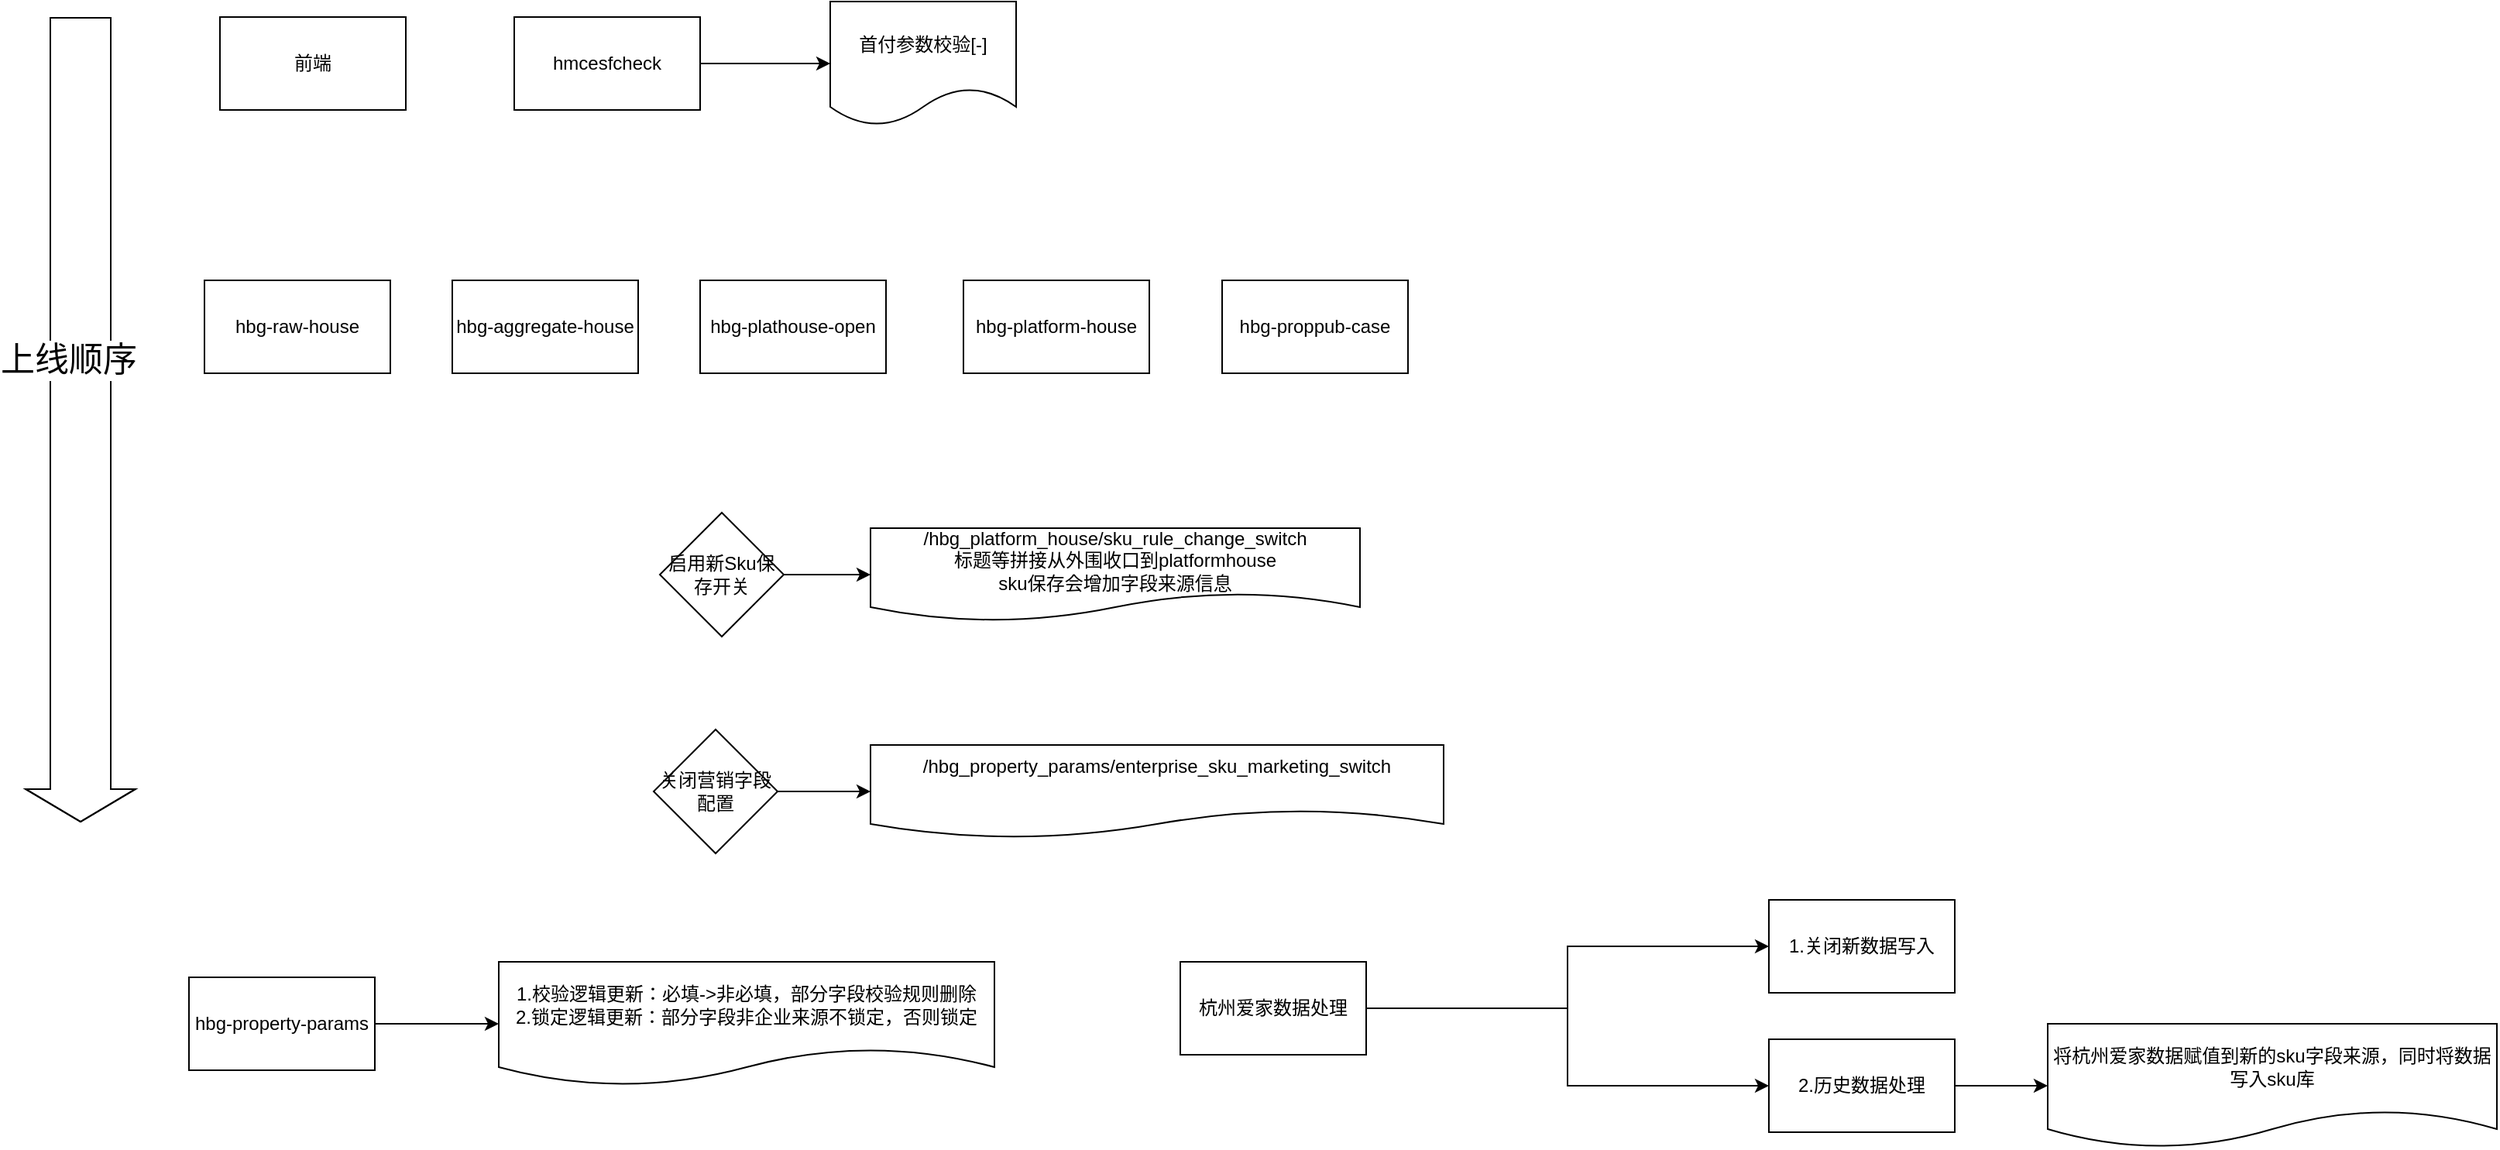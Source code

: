 <mxfile version="20.7.4" type="github">
  <diagram id="y_53rAG5DGesoi1Buwiy" name="Page-1">
    <mxGraphModel dx="2020" dy="739" grid="1" gridSize="10" guides="1" tooltips="1" connect="1" arrows="1" fold="1" page="1" pageScale="1" pageWidth="827" pageHeight="1169" math="0" shadow="0">
      <root>
        <mxCell id="0" />
        <mxCell id="1" parent="0" />
        <mxCell id="_C74lV_GxV1o3IRPBV0W-9" value="" style="edgeStyle=orthogonalEdgeStyle;rounded=0;orthogonalLoop=1;jettySize=auto;html=1;" edge="1" parent="1" source="_C74lV_GxV1o3IRPBV0W-1" target="_C74lV_GxV1o3IRPBV0W-8">
          <mxGeometry relative="1" as="geometry" />
        </mxCell>
        <mxCell id="_C74lV_GxV1o3IRPBV0W-1" value="hmcesfcheck" style="rounded=0;whiteSpace=wrap;html=1;" vertex="1" parent="1">
          <mxGeometry x="320" y="100" width="120" height="60" as="geometry" />
        </mxCell>
        <mxCell id="_C74lV_GxV1o3IRPBV0W-2" value="hbg-aggregate-house" style="rounded=0;whiteSpace=wrap;html=1;" vertex="1" parent="1">
          <mxGeometry x="280" y="270" width="120" height="60" as="geometry" />
        </mxCell>
        <mxCell id="_C74lV_GxV1o3IRPBV0W-3" value="hbg-platform-house" style="rounded=0;whiteSpace=wrap;html=1;" vertex="1" parent="1">
          <mxGeometry x="610" y="270" width="120" height="60" as="geometry" />
        </mxCell>
        <mxCell id="_C74lV_GxV1o3IRPBV0W-4" value="hbg-plathouse-open" style="rounded=0;whiteSpace=wrap;html=1;" vertex="1" parent="1">
          <mxGeometry x="440" y="270" width="120" height="60" as="geometry" />
        </mxCell>
        <mxCell id="_C74lV_GxV1o3IRPBV0W-12" value="" style="edgeStyle=orthogonalEdgeStyle;rounded=0;orthogonalLoop=1;jettySize=auto;html=1;" edge="1" parent="1" source="_C74lV_GxV1o3IRPBV0W-5" target="_C74lV_GxV1o3IRPBV0W-11">
          <mxGeometry relative="1" as="geometry" />
        </mxCell>
        <mxCell id="_C74lV_GxV1o3IRPBV0W-5" value="hbg-property-params" style="rounded=0;whiteSpace=wrap;html=1;" vertex="1" parent="1">
          <mxGeometry x="110" y="720" width="120" height="60" as="geometry" />
        </mxCell>
        <mxCell id="_C74lV_GxV1o3IRPBV0W-6" value="hbg-proppub-case" style="rounded=0;whiteSpace=wrap;html=1;" vertex="1" parent="1">
          <mxGeometry x="777" y="270" width="120" height="60" as="geometry" />
        </mxCell>
        <mxCell id="_C74lV_GxV1o3IRPBV0W-7" value="hbg-raw-house" style="rounded=0;whiteSpace=wrap;html=1;" vertex="1" parent="1">
          <mxGeometry x="120" y="270" width="120" height="60" as="geometry" />
        </mxCell>
        <mxCell id="_C74lV_GxV1o3IRPBV0W-8" value="首付参数校验[-]" style="shape=document;whiteSpace=wrap;html=1;boundedLbl=1;rounded=0;" vertex="1" parent="1">
          <mxGeometry x="524" y="90" width="120" height="80" as="geometry" />
        </mxCell>
        <mxCell id="_C74lV_GxV1o3IRPBV0W-20" value="" style="edgeStyle=orthogonalEdgeStyle;rounded=0;orthogonalLoop=1;jettySize=auto;html=1;strokeColor=default;strokeWidth=1;fontSize=12;" edge="1" parent="1" source="_C74lV_GxV1o3IRPBV0W-10" target="_C74lV_GxV1o3IRPBV0W-19">
          <mxGeometry relative="1" as="geometry" />
        </mxCell>
        <mxCell id="_C74lV_GxV1o3IRPBV0W-10" value="启用新Sku保存开关" style="rhombus;whiteSpace=wrap;html=1;" vertex="1" parent="1">
          <mxGeometry x="414" y="420" width="80" height="80" as="geometry" />
        </mxCell>
        <mxCell id="_C74lV_GxV1o3IRPBV0W-11" value="1.校验逻辑更新：必填-&amp;gt;非必填，部分字段校验规则删除&lt;br&gt;2.锁定逻辑更新：部分字段非企业来源不锁定，否则锁定" style="shape=document;whiteSpace=wrap;html=1;boundedLbl=1;rounded=0;" vertex="1" parent="1">
          <mxGeometry x="310" y="710" width="320" height="80" as="geometry" />
        </mxCell>
        <mxCell id="_C74lV_GxV1o3IRPBV0W-13" value="" style="shape=flexArrow;endArrow=classic;html=1;rounded=0;width=39;endSize=6.67;endWidth=31;strokeWidth=1;fontSize=22;verticalAlign=bottom;strokeColor=default;" edge="1" parent="1">
          <mxGeometry width="50" height="50" relative="1" as="geometry">
            <mxPoint x="40" y="100" as="sourcePoint" />
            <mxPoint x="40" y="620" as="targetPoint" />
            <Array as="points">
              <mxPoint x="40" y="360" />
            </Array>
          </mxGeometry>
        </mxCell>
        <mxCell id="_C74lV_GxV1o3IRPBV0W-15" value="上线顺序" style="edgeLabel;html=1;align=center;verticalAlign=top;resizable=0;points=[];fontSize=22;" vertex="1" connectable="0" parent="_C74lV_GxV1o3IRPBV0W-13">
          <mxGeometry x="-0.225" y="-8" relative="1" as="geometry">
            <mxPoint as="offset" />
          </mxGeometry>
        </mxCell>
        <mxCell id="_C74lV_GxV1o3IRPBV0W-18" value="" style="edgeStyle=orthogonalEdgeStyle;rounded=0;orthogonalLoop=1;jettySize=auto;html=1;strokeColor=default;strokeWidth=1;fontSize=12;" edge="1" parent="1" source="_C74lV_GxV1o3IRPBV0W-16" target="_C74lV_GxV1o3IRPBV0W-17">
          <mxGeometry relative="1" as="geometry" />
        </mxCell>
        <mxCell id="_C74lV_GxV1o3IRPBV0W-16" value="关闭营销字段配置" style="rhombus;whiteSpace=wrap;html=1;fontSize=12;" vertex="1" parent="1">
          <mxGeometry x="410" y="560" width="80" height="80" as="geometry" />
        </mxCell>
        <mxCell id="_C74lV_GxV1o3IRPBV0W-17" value="&lt;div&gt;/hbg_property_params/enterprise_sku_marketing_switch&lt;/div&gt;&lt;div&gt;&lt;br&gt;&lt;/div&gt;" style="shape=document;whiteSpace=wrap;html=1;boundedLbl=1;" vertex="1" parent="1">
          <mxGeometry x="550" y="570" width="370" height="60" as="geometry" />
        </mxCell>
        <mxCell id="_C74lV_GxV1o3IRPBV0W-19" value="&lt;div&gt;/hbg_platform_house/sku_rule_change_switch&lt;/div&gt;&lt;div&gt;标题等拼接从外围收口到platformhouse&lt;br&gt;sku保存会增加字段来源信息&lt;/div&gt;" style="shape=document;whiteSpace=wrap;html=1;boundedLbl=1;" vertex="1" parent="1">
          <mxGeometry x="550" y="430" width="316" height="60" as="geometry" />
        </mxCell>
        <mxCell id="_C74lV_GxV1o3IRPBV0W-21" value="前端" style="rounded=0;whiteSpace=wrap;html=1;fontSize=12;" vertex="1" parent="1">
          <mxGeometry x="130" y="100" width="120" height="60" as="geometry" />
        </mxCell>
        <mxCell id="_C74lV_GxV1o3IRPBV0W-26" value="" style="edgeStyle=orthogonalEdgeStyle;rounded=0;orthogonalLoop=1;jettySize=auto;html=1;strokeColor=default;strokeWidth=1;fontSize=12;" edge="1" parent="1" source="_C74lV_GxV1o3IRPBV0W-22" target="_C74lV_GxV1o3IRPBV0W-25">
          <mxGeometry relative="1" as="geometry" />
        </mxCell>
        <mxCell id="_C74lV_GxV1o3IRPBV0W-29" value="" style="edgeStyle=orthogonalEdgeStyle;rounded=0;orthogonalLoop=1;jettySize=auto;html=1;strokeColor=default;strokeWidth=1;fontSize=12;" edge="1" parent="1" source="_C74lV_GxV1o3IRPBV0W-22" target="_C74lV_GxV1o3IRPBV0W-28">
          <mxGeometry relative="1" as="geometry" />
        </mxCell>
        <mxCell id="_C74lV_GxV1o3IRPBV0W-22" value="杭州爱家数据处理" style="rounded=0;whiteSpace=wrap;html=1;fontSize=12;" vertex="1" parent="1">
          <mxGeometry x="750" y="710" width="120" height="60" as="geometry" />
        </mxCell>
        <mxCell id="_C74lV_GxV1o3IRPBV0W-23" value="将杭州爱家数据赋值到新的sku字段来源，同时将数据写入sku库" style="shape=document;whiteSpace=wrap;html=1;boundedLbl=1;rounded=0;" vertex="1" parent="1">
          <mxGeometry x="1310" y="750" width="290" height="80" as="geometry" />
        </mxCell>
        <mxCell id="_C74lV_GxV1o3IRPBV0W-27" style="edgeStyle=orthogonalEdgeStyle;rounded=0;orthogonalLoop=1;jettySize=auto;html=1;entryX=0;entryY=0.5;entryDx=0;entryDy=0;strokeColor=default;strokeWidth=1;fontSize=12;" edge="1" parent="1" source="_C74lV_GxV1o3IRPBV0W-25" target="_C74lV_GxV1o3IRPBV0W-23">
          <mxGeometry relative="1" as="geometry" />
        </mxCell>
        <mxCell id="_C74lV_GxV1o3IRPBV0W-25" value="2.历史数据处理" style="rounded=0;whiteSpace=wrap;html=1;" vertex="1" parent="1">
          <mxGeometry x="1130" y="760" width="120" height="60" as="geometry" />
        </mxCell>
        <mxCell id="_C74lV_GxV1o3IRPBV0W-28" value="1.关闭新数据写入" style="whiteSpace=wrap;html=1;rounded=0;" vertex="1" parent="1">
          <mxGeometry x="1130" y="670" width="120" height="60" as="geometry" />
        </mxCell>
      </root>
    </mxGraphModel>
  </diagram>
</mxfile>
